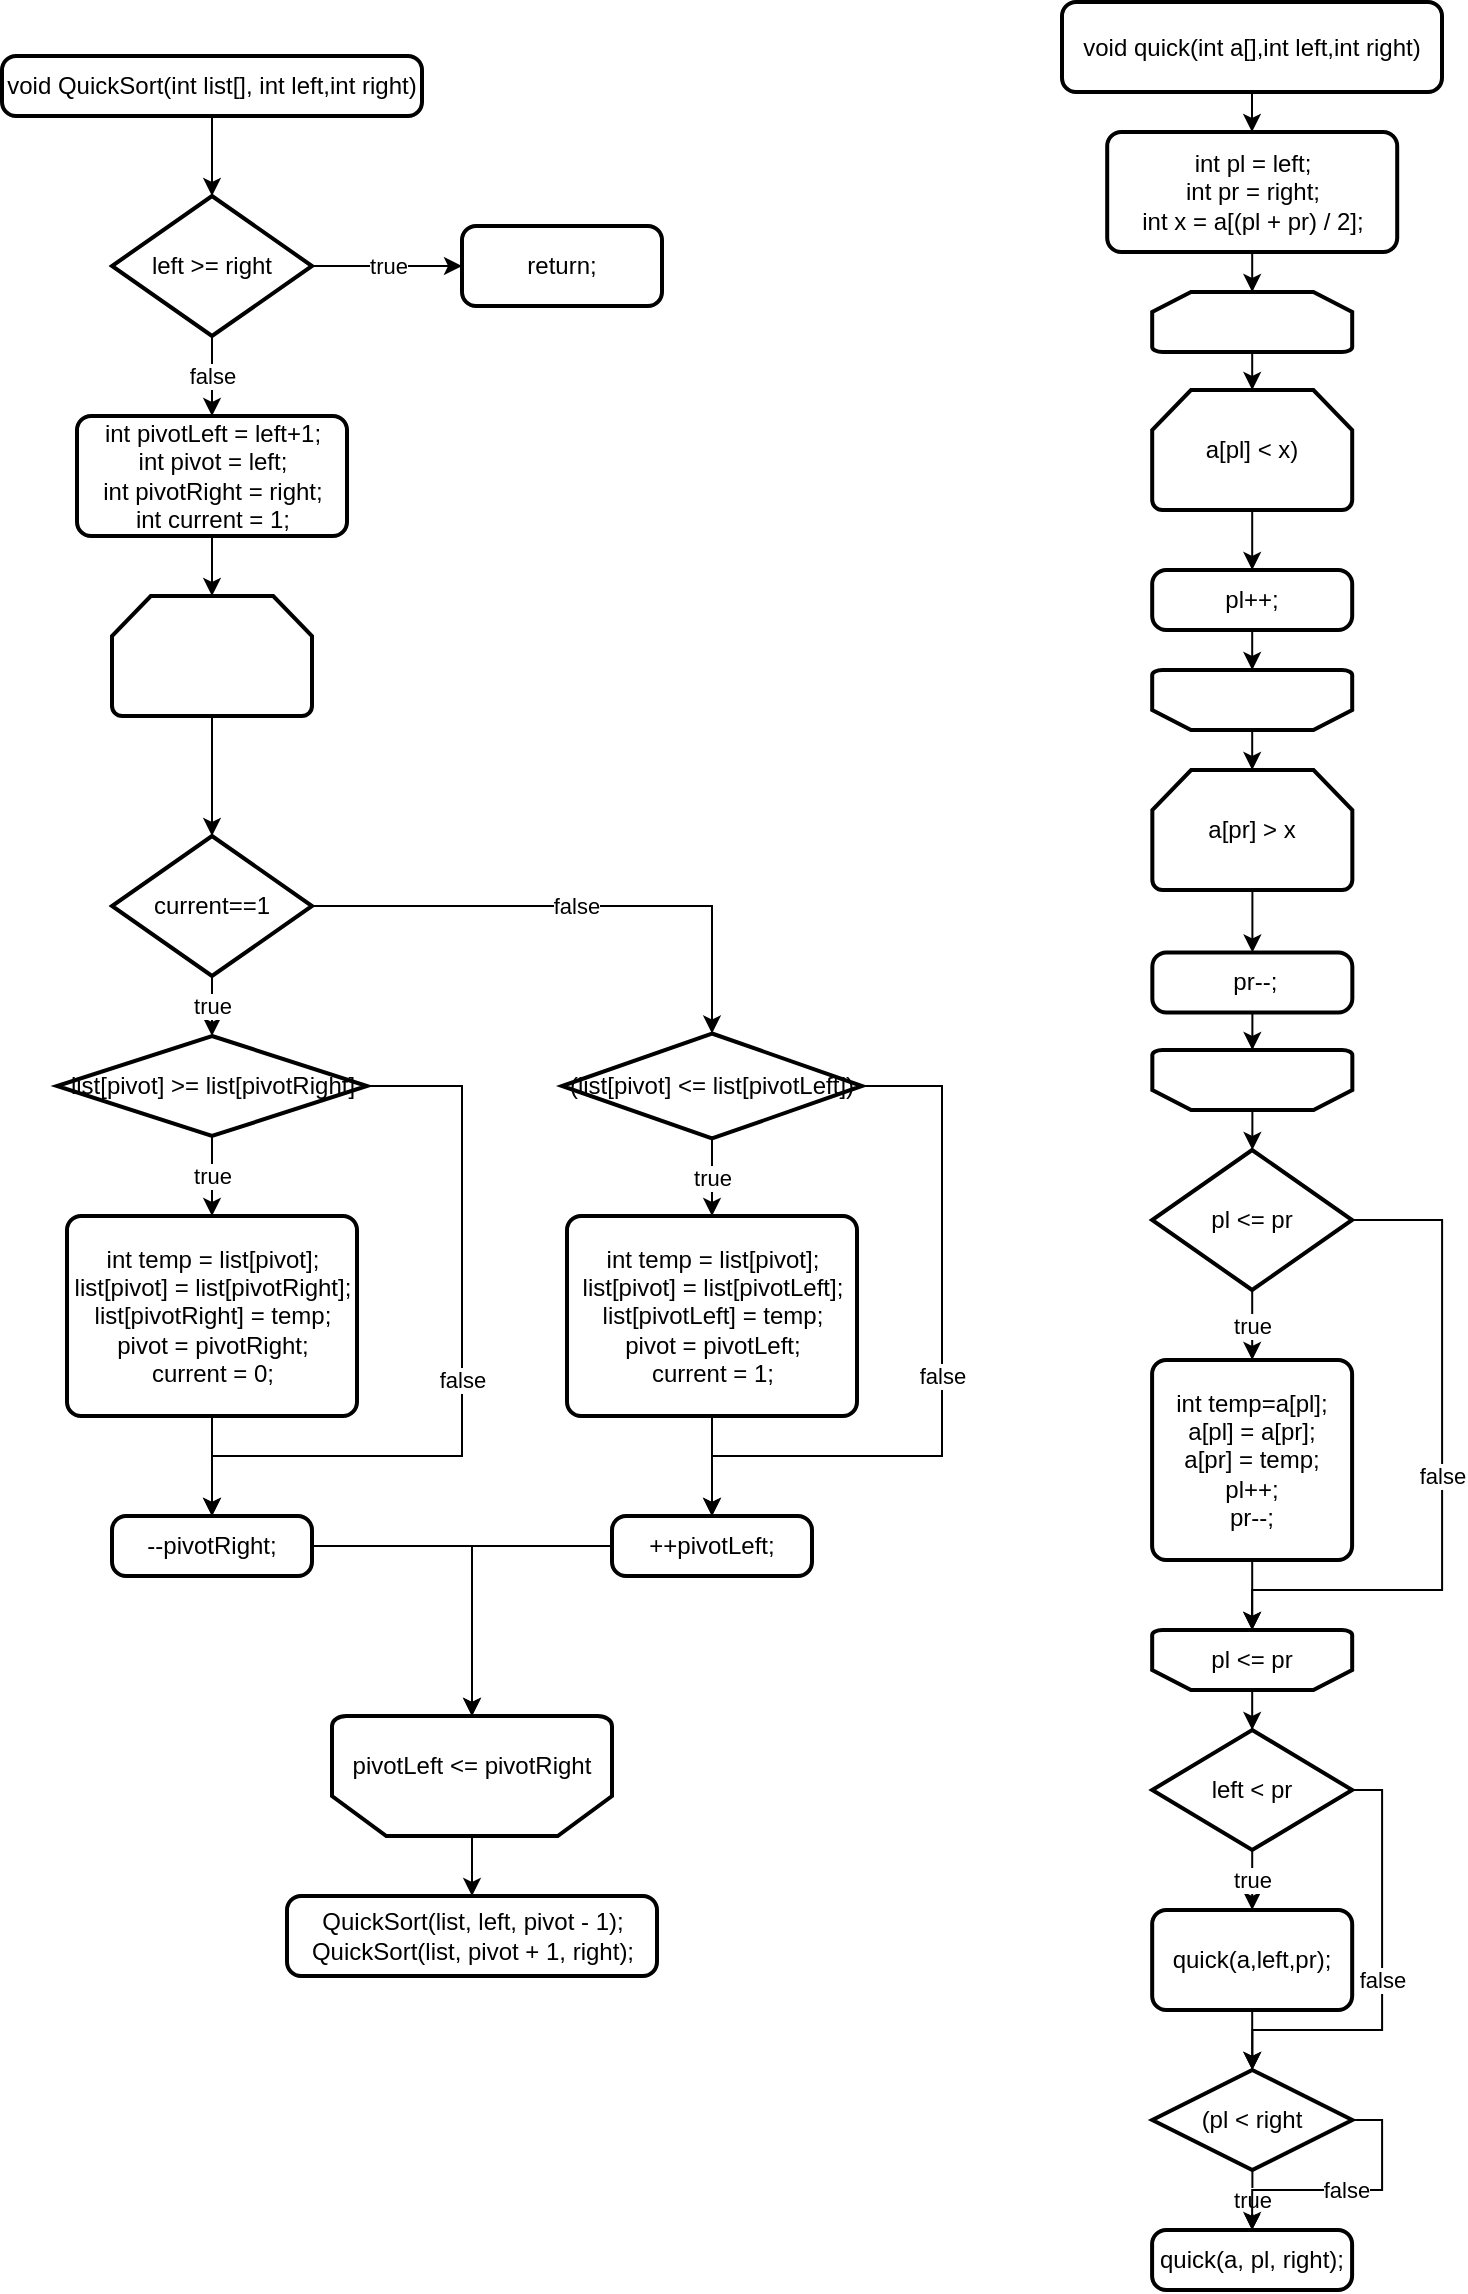 <mxfile version="20.0.1" type="github">
  <diagram id="tPbhiJVMPHg2u7HWTfNY" name="Page-1">
    <mxGraphModel dx="2591" dy="1560" grid="1" gridSize="10" guides="1" tooltips="1" connect="1" arrows="1" fold="1" page="1" pageScale="1" pageWidth="827" pageHeight="1169" math="0" shadow="0">
      <root>
        <mxCell id="0" />
        <mxCell id="1" parent="0" />
        <mxCell id="yIhh9XlG4JXM87J0rrZW-3" style="edgeStyle=orthogonalEdgeStyle;rounded=0;orthogonalLoop=1;jettySize=auto;html=1;" edge="1" parent="1" source="yIhh9XlG4JXM87J0rrZW-2" target="yIhh9XlG4JXM87J0rrZW-4">
          <mxGeometry relative="1" as="geometry">
            <mxPoint x="155" y="110" as="targetPoint" />
          </mxGeometry>
        </mxCell>
        <mxCell id="yIhh9XlG4JXM87J0rrZW-2" value="void QuickSort(int list[], int left,int right)" style="rounded=1;whiteSpace=wrap;html=1;absoluteArcSize=1;arcSize=14;strokeWidth=2;" vertex="1" parent="1">
          <mxGeometry x="50" y="40" width="210" height="30" as="geometry" />
        </mxCell>
        <mxCell id="yIhh9XlG4JXM87J0rrZW-5" value="false" style="edgeStyle=orthogonalEdgeStyle;rounded=0;orthogonalLoop=1;jettySize=auto;html=1;" edge="1" parent="1" source="yIhh9XlG4JXM87J0rrZW-4" target="yIhh9XlG4JXM87J0rrZW-6">
          <mxGeometry relative="1" as="geometry">
            <mxPoint x="155" y="240" as="targetPoint" />
          </mxGeometry>
        </mxCell>
        <mxCell id="yIhh9XlG4JXM87J0rrZW-7" value="true" style="edgeStyle=orthogonalEdgeStyle;rounded=0;orthogonalLoop=1;jettySize=auto;html=1;entryX=0;entryY=0.5;entryDx=0;entryDy=0;" edge="1" parent="1" source="yIhh9XlG4JXM87J0rrZW-4" target="yIhh9XlG4JXM87J0rrZW-32">
          <mxGeometry relative="1" as="geometry">
            <mxPoint x="290" y="145" as="targetPoint" />
          </mxGeometry>
        </mxCell>
        <mxCell id="yIhh9XlG4JXM87J0rrZW-4" value="left &gt;= right" style="strokeWidth=2;html=1;shape=mxgraph.flowchart.decision;whiteSpace=wrap;" vertex="1" parent="1">
          <mxGeometry x="105" y="110" width="100" height="70" as="geometry" />
        </mxCell>
        <mxCell id="yIhh9XlG4JXM87J0rrZW-9" style="edgeStyle=orthogonalEdgeStyle;rounded=0;orthogonalLoop=1;jettySize=auto;html=1;entryX=0.5;entryY=0;entryDx=0;entryDy=0;entryPerimeter=0;" edge="1" parent="1" source="yIhh9XlG4JXM87J0rrZW-6" target="yIhh9XlG4JXM87J0rrZW-8">
          <mxGeometry relative="1" as="geometry" />
        </mxCell>
        <mxCell id="yIhh9XlG4JXM87J0rrZW-6" value="int pivotLeft = left+1;&#xa;		int pivot = left;&#xa;		int pivotRight = right;&#xa;		int current = 1;" style="rounded=1;whiteSpace=wrap;html=1;absoluteArcSize=1;arcSize=14;strokeWidth=2;" vertex="1" parent="1">
          <mxGeometry x="87.5" y="220" width="135" height="60" as="geometry" />
        </mxCell>
        <mxCell id="yIhh9XlG4JXM87J0rrZW-11" style="edgeStyle=orthogonalEdgeStyle;rounded=0;orthogonalLoop=1;jettySize=auto;html=1;entryX=0.5;entryY=0;entryDx=0;entryDy=0;entryPerimeter=0;" edge="1" parent="1" source="yIhh9XlG4JXM87J0rrZW-8" target="yIhh9XlG4JXM87J0rrZW-10">
          <mxGeometry relative="1" as="geometry" />
        </mxCell>
        <mxCell id="yIhh9XlG4JXM87J0rrZW-8" value="" style="strokeWidth=2;html=1;shape=mxgraph.flowchart.loop_limit;whiteSpace=wrap;" vertex="1" parent="1">
          <mxGeometry x="105" y="310" width="100" height="60" as="geometry" />
        </mxCell>
        <mxCell id="yIhh9XlG4JXM87J0rrZW-12" value="true" style="edgeStyle=orthogonalEdgeStyle;rounded=0;orthogonalLoop=1;jettySize=auto;html=1;entryX=0.5;entryY=0;entryDx=0;entryDy=0;entryPerimeter=0;" edge="1" parent="1" source="yIhh9XlG4JXM87J0rrZW-10" target="yIhh9XlG4JXM87J0rrZW-15">
          <mxGeometry relative="1" as="geometry">
            <mxPoint x="155" y="530" as="targetPoint" />
          </mxGeometry>
        </mxCell>
        <mxCell id="yIhh9XlG4JXM87J0rrZW-13" value="false" style="edgeStyle=orthogonalEdgeStyle;rounded=0;orthogonalLoop=1;jettySize=auto;html=1;entryX=0.5;entryY=0;entryDx=0;entryDy=0;entryPerimeter=0;" edge="1" parent="1" source="yIhh9XlG4JXM87J0rrZW-10" target="yIhh9XlG4JXM87J0rrZW-14">
          <mxGeometry relative="1" as="geometry">
            <mxPoint x="260" y="465" as="targetPoint" />
          </mxGeometry>
        </mxCell>
        <mxCell id="yIhh9XlG4JXM87J0rrZW-10" value="current==1" style="strokeWidth=2;html=1;shape=mxgraph.flowchart.decision;whiteSpace=wrap;" vertex="1" parent="1">
          <mxGeometry x="105" y="430" width="100" height="70" as="geometry" />
        </mxCell>
        <mxCell id="yIhh9XlG4JXM87J0rrZW-21" value="true" style="edgeStyle=orthogonalEdgeStyle;rounded=0;orthogonalLoop=1;jettySize=auto;html=1;entryX=0.5;entryY=0;entryDx=0;entryDy=0;" edge="1" parent="1" source="yIhh9XlG4JXM87J0rrZW-14" target="yIhh9XlG4JXM87J0rrZW-22">
          <mxGeometry relative="1" as="geometry">
            <mxPoint x="405" y="620" as="targetPoint" />
          </mxGeometry>
        </mxCell>
        <mxCell id="yIhh9XlG4JXM87J0rrZW-25" value="false" style="edgeStyle=orthogonalEdgeStyle;rounded=0;orthogonalLoop=1;jettySize=auto;html=1;entryX=0.5;entryY=0;entryDx=0;entryDy=0;" edge="1" parent="1" source="yIhh9XlG4JXM87J0rrZW-14" target="yIhh9XlG4JXM87J0rrZW-24">
          <mxGeometry relative="1" as="geometry">
            <Array as="points">
              <mxPoint x="520" y="555" />
              <mxPoint x="520" y="740" />
              <mxPoint x="405" y="740" />
            </Array>
          </mxGeometry>
        </mxCell>
        <mxCell id="yIhh9XlG4JXM87J0rrZW-14" value="(list[pivot] &lt;= list[pivotLeft])" style="strokeWidth=2;html=1;shape=mxgraph.flowchart.decision;whiteSpace=wrap;" vertex="1" parent="1">
          <mxGeometry x="330" y="528.75" width="150" height="52.5" as="geometry" />
        </mxCell>
        <mxCell id="yIhh9XlG4JXM87J0rrZW-16" value="true" style="edgeStyle=orthogonalEdgeStyle;rounded=0;orthogonalLoop=1;jettySize=auto;html=1;entryX=0.5;entryY=0;entryDx=0;entryDy=0;" edge="1" parent="1" source="yIhh9XlG4JXM87J0rrZW-15" target="yIhh9XlG4JXM87J0rrZW-17">
          <mxGeometry relative="1" as="geometry">
            <mxPoint x="155" y="610" as="targetPoint" />
          </mxGeometry>
        </mxCell>
        <mxCell id="yIhh9XlG4JXM87J0rrZW-20" value="false" style="edgeStyle=orthogonalEdgeStyle;rounded=0;orthogonalLoop=1;jettySize=auto;html=1;entryX=0.5;entryY=0;entryDx=0;entryDy=0;" edge="1" parent="1" source="yIhh9XlG4JXM87J0rrZW-15" target="yIhh9XlG4JXM87J0rrZW-19">
          <mxGeometry relative="1" as="geometry">
            <Array as="points">
              <mxPoint x="280" y="555" />
              <mxPoint x="280" y="740" />
              <mxPoint x="155" y="740" />
            </Array>
          </mxGeometry>
        </mxCell>
        <mxCell id="yIhh9XlG4JXM87J0rrZW-15" value="list[pivot] &gt;= list[pivotRight]" style="strokeWidth=2;html=1;shape=mxgraph.flowchart.decision;whiteSpace=wrap;" vertex="1" parent="1">
          <mxGeometry x="77.5" y="530" width="155" height="50" as="geometry" />
        </mxCell>
        <mxCell id="yIhh9XlG4JXM87J0rrZW-18" style="edgeStyle=orthogonalEdgeStyle;rounded=0;orthogonalLoop=1;jettySize=auto;html=1;" edge="1" parent="1" source="yIhh9XlG4JXM87J0rrZW-17" target="yIhh9XlG4JXM87J0rrZW-19">
          <mxGeometry relative="1" as="geometry">
            <mxPoint x="155" y="760" as="targetPoint" />
          </mxGeometry>
        </mxCell>
        <mxCell id="yIhh9XlG4JXM87J0rrZW-17" value="int temp = list[pivot];&#xa;					list[pivot] = list[pivotRight];&#xa;					list[pivotRight] = temp;&#xa;					pivot = pivotRight;&#xa;					current = 0;" style="rounded=1;whiteSpace=wrap;html=1;absoluteArcSize=1;arcSize=14;strokeWidth=2;" vertex="1" parent="1">
          <mxGeometry x="82.5" y="620" width="145" height="100" as="geometry" />
        </mxCell>
        <mxCell id="yIhh9XlG4JXM87J0rrZW-26" style="edgeStyle=orthogonalEdgeStyle;rounded=0;orthogonalLoop=1;jettySize=auto;html=1;" edge="1" parent="1" source="yIhh9XlG4JXM87J0rrZW-19" target="yIhh9XlG4JXM87J0rrZW-27">
          <mxGeometry relative="1" as="geometry">
            <mxPoint x="280" y="850" as="targetPoint" />
          </mxGeometry>
        </mxCell>
        <mxCell id="yIhh9XlG4JXM87J0rrZW-19" value="--pivotRight;" style="rounded=1;whiteSpace=wrap;html=1;absoluteArcSize=1;arcSize=14;strokeWidth=2;" vertex="1" parent="1">
          <mxGeometry x="105" y="770" width="100" height="30" as="geometry" />
        </mxCell>
        <mxCell id="yIhh9XlG4JXM87J0rrZW-23" style="edgeStyle=orthogonalEdgeStyle;rounded=0;orthogonalLoop=1;jettySize=auto;html=1;" edge="1" parent="1" source="yIhh9XlG4JXM87J0rrZW-22" target="yIhh9XlG4JXM87J0rrZW-24">
          <mxGeometry relative="1" as="geometry">
            <mxPoint x="405" y="770" as="targetPoint" />
          </mxGeometry>
        </mxCell>
        <mxCell id="yIhh9XlG4JXM87J0rrZW-22" value="int temp = list[pivot];&#xa;					list[pivot] = list[pivotLeft];&#xa;					list[pivotLeft] = temp;&#xa;					pivot = pivotLeft;&#xa;					current = 1;" style="rounded=1;whiteSpace=wrap;html=1;absoluteArcSize=1;arcSize=14;strokeWidth=2;" vertex="1" parent="1">
          <mxGeometry x="332.5" y="620" width="145" height="100" as="geometry" />
        </mxCell>
        <mxCell id="yIhh9XlG4JXM87J0rrZW-28" style="edgeStyle=orthogonalEdgeStyle;rounded=0;orthogonalLoop=1;jettySize=auto;html=1;entryX=0.5;entryY=1;entryDx=0;entryDy=0;entryPerimeter=0;" edge="1" parent="1" source="yIhh9XlG4JXM87J0rrZW-24" target="yIhh9XlG4JXM87J0rrZW-27">
          <mxGeometry relative="1" as="geometry">
            <Array as="points">
              <mxPoint x="285" y="785" />
            </Array>
          </mxGeometry>
        </mxCell>
        <mxCell id="yIhh9XlG4JXM87J0rrZW-24" value="++pivotLeft;" style="rounded=1;whiteSpace=wrap;html=1;absoluteArcSize=1;arcSize=14;strokeWidth=2;" vertex="1" parent="1">
          <mxGeometry x="355" y="770" width="100" height="30" as="geometry" />
        </mxCell>
        <mxCell id="yIhh9XlG4JXM87J0rrZW-31" style="edgeStyle=orthogonalEdgeStyle;rounded=0;orthogonalLoop=1;jettySize=auto;html=1;exitX=0.5;exitY=0;exitDx=0;exitDy=0;exitPerimeter=0;entryX=0.5;entryY=0;entryDx=0;entryDy=0;" edge="1" parent="1" source="yIhh9XlG4JXM87J0rrZW-27" target="yIhh9XlG4JXM87J0rrZW-30">
          <mxGeometry relative="1" as="geometry" />
        </mxCell>
        <mxCell id="yIhh9XlG4JXM87J0rrZW-27" value="" style="strokeWidth=2;html=1;shape=mxgraph.flowchart.loop_limit;whiteSpace=wrap;rotation=-180;" vertex="1" parent="1">
          <mxGeometry x="215" y="870" width="140" height="60" as="geometry" />
        </mxCell>
        <mxCell id="yIhh9XlG4JXM87J0rrZW-29" value="pivotLeft &lt;= pivotRight" style="text;html=1;strokeColor=none;fillColor=none;align=center;verticalAlign=middle;whiteSpace=wrap;rounded=0;" vertex="1" parent="1">
          <mxGeometry x="215" y="880" width="140" height="30" as="geometry" />
        </mxCell>
        <mxCell id="yIhh9XlG4JXM87J0rrZW-30" value="QuickSort(list, left, pivot - 1);&#xa;		QuickSort(list, pivot + 1, right);" style="rounded=1;whiteSpace=wrap;html=1;absoluteArcSize=1;arcSize=14;strokeWidth=2;" vertex="1" parent="1">
          <mxGeometry x="192.5" y="960" width="185" height="40" as="geometry" />
        </mxCell>
        <mxCell id="yIhh9XlG4JXM87J0rrZW-32" value="return;" style="rounded=1;whiteSpace=wrap;html=1;absoluteArcSize=1;arcSize=14;strokeWidth=2;" vertex="1" parent="1">
          <mxGeometry x="280" y="125" width="100" height="40" as="geometry" />
        </mxCell>
        <mxCell id="yIhh9XlG4JXM87J0rrZW-35" style="edgeStyle=orthogonalEdgeStyle;rounded=0;orthogonalLoop=1;jettySize=auto;html=1;" edge="1" parent="1" source="yIhh9XlG4JXM87J0rrZW-33" target="yIhh9XlG4JXM87J0rrZW-36">
          <mxGeometry relative="1" as="geometry">
            <mxPoint x="675" y="88.0" as="targetPoint" />
          </mxGeometry>
        </mxCell>
        <mxCell id="yIhh9XlG4JXM87J0rrZW-33" value="void quick(int a[],int left,int right)" style="rounded=1;whiteSpace=wrap;html=1;absoluteArcSize=1;arcSize=14;strokeWidth=2;" vertex="1" parent="1">
          <mxGeometry x="580" y="13" width="190" height="45" as="geometry" />
        </mxCell>
        <mxCell id="yIhh9XlG4JXM87J0rrZW-37" style="edgeStyle=orthogonalEdgeStyle;rounded=0;orthogonalLoop=1;jettySize=auto;html=1;entryX=0.5;entryY=0;entryDx=0;entryDy=0;entryPerimeter=0;" edge="1" parent="1" source="yIhh9XlG4JXM87J0rrZW-36" target="yIhh9XlG4JXM87J0rrZW-39">
          <mxGeometry relative="1" as="geometry">
            <mxPoint x="675.1" y="188.0" as="targetPoint" />
          </mxGeometry>
        </mxCell>
        <mxCell id="yIhh9XlG4JXM87J0rrZW-36" value="int pl = left;&#xa;	int pr = right;&#xa;	int x = a[(pl + pr) / 2];" style="rounded=1;whiteSpace=wrap;html=1;absoluteArcSize=1;arcSize=14;strokeWidth=2;" vertex="1" parent="1">
          <mxGeometry x="602.6" y="78" width="145" height="60" as="geometry" />
        </mxCell>
        <mxCell id="yIhh9XlG4JXM87J0rrZW-40" style="edgeStyle=orthogonalEdgeStyle;rounded=0;orthogonalLoop=1;jettySize=auto;html=1;entryX=0.5;entryY=0;entryDx=0;entryDy=0;entryPerimeter=0;" edge="1" parent="1" source="yIhh9XlG4JXM87J0rrZW-39" target="yIhh9XlG4JXM87J0rrZW-41">
          <mxGeometry relative="1" as="geometry">
            <mxPoint x="675.1" y="298" as="targetPoint" />
          </mxGeometry>
        </mxCell>
        <mxCell id="yIhh9XlG4JXM87J0rrZW-39" value="" style="strokeWidth=2;html=1;shape=mxgraph.flowchart.loop_limit;whiteSpace=wrap;" vertex="1" parent="1">
          <mxGeometry x="625.1" y="158" width="100" height="30" as="geometry" />
        </mxCell>
        <mxCell id="yIhh9XlG4JXM87J0rrZW-42" style="edgeStyle=orthogonalEdgeStyle;rounded=0;orthogonalLoop=1;jettySize=auto;html=1;" edge="1" parent="1" source="yIhh9XlG4JXM87J0rrZW-41" target="yIhh9XlG4JXM87J0rrZW-43">
          <mxGeometry relative="1" as="geometry">
            <mxPoint x="675.1" y="327" as="targetPoint" />
          </mxGeometry>
        </mxCell>
        <mxCell id="yIhh9XlG4JXM87J0rrZW-41" value="a[pl] &lt; x)" style="strokeWidth=2;html=1;shape=mxgraph.flowchart.loop_limit;whiteSpace=wrap;" vertex="1" parent="1">
          <mxGeometry x="625.1" y="207" width="100" height="60" as="geometry" />
        </mxCell>
        <mxCell id="yIhh9XlG4JXM87J0rrZW-44" style="edgeStyle=orthogonalEdgeStyle;rounded=0;orthogonalLoop=1;jettySize=auto;html=1;entryX=0.5;entryY=1;entryDx=0;entryDy=0;entryPerimeter=0;" edge="1" parent="1" source="yIhh9XlG4JXM87J0rrZW-43" target="yIhh9XlG4JXM87J0rrZW-45">
          <mxGeometry relative="1" as="geometry">
            <mxPoint x="675.1" y="367" as="targetPoint" />
          </mxGeometry>
        </mxCell>
        <mxCell id="yIhh9XlG4JXM87J0rrZW-43" value="pl++;" style="rounded=1;whiteSpace=wrap;html=1;absoluteArcSize=1;arcSize=14;strokeWidth=2;" vertex="1" parent="1">
          <mxGeometry x="625.1" y="297" width="100" height="30" as="geometry" />
        </mxCell>
        <mxCell id="yIhh9XlG4JXM87J0rrZW-51" style="edgeStyle=orthogonalEdgeStyle;rounded=0;orthogonalLoop=1;jettySize=auto;html=1;" edge="1" parent="1" source="yIhh9XlG4JXM87J0rrZW-45" target="yIhh9XlG4JXM87J0rrZW-47">
          <mxGeometry relative="1" as="geometry" />
        </mxCell>
        <mxCell id="yIhh9XlG4JXM87J0rrZW-45" value="" style="strokeWidth=2;html=1;shape=mxgraph.flowchart.loop_limit;whiteSpace=wrap;rotation=-180;" vertex="1" parent="1">
          <mxGeometry x="625.1" y="347" width="100" height="30" as="geometry" />
        </mxCell>
        <mxCell id="yIhh9XlG4JXM87J0rrZW-46" style="edgeStyle=orthogonalEdgeStyle;rounded=0;orthogonalLoop=1;jettySize=auto;html=1;" edge="1" parent="1" source="yIhh9XlG4JXM87J0rrZW-47" target="yIhh9XlG4JXM87J0rrZW-49">
          <mxGeometry relative="1" as="geometry">
            <mxPoint x="675.17" y="537" as="targetPoint" />
          </mxGeometry>
        </mxCell>
        <mxCell id="yIhh9XlG4JXM87J0rrZW-47" value="a[pr] &amp;gt; x" style="strokeWidth=2;html=1;shape=mxgraph.flowchart.loop_limit;whiteSpace=wrap;" vertex="1" parent="1">
          <mxGeometry x="625.17" y="397" width="100" height="60" as="geometry" />
        </mxCell>
        <mxCell id="yIhh9XlG4JXM87J0rrZW-48" style="edgeStyle=orthogonalEdgeStyle;rounded=0;orthogonalLoop=1;jettySize=auto;html=1;entryX=0.5;entryY=1;entryDx=0;entryDy=0;entryPerimeter=0;" edge="1" parent="1" source="yIhh9XlG4JXM87J0rrZW-49" target="yIhh9XlG4JXM87J0rrZW-50">
          <mxGeometry relative="1" as="geometry">
            <mxPoint x="675.17" y="577" as="targetPoint" />
          </mxGeometry>
        </mxCell>
        <mxCell id="yIhh9XlG4JXM87J0rrZW-49" value="&amp;nbsp;pr--;" style="rounded=1;whiteSpace=wrap;html=1;absoluteArcSize=1;arcSize=14;strokeWidth=2;" vertex="1" parent="1">
          <mxGeometry x="625.17" y="488.25" width="100" height="30" as="geometry" />
        </mxCell>
        <mxCell id="yIhh9XlG4JXM87J0rrZW-52" style="edgeStyle=orthogonalEdgeStyle;rounded=0;orthogonalLoop=1;jettySize=auto;html=1;" edge="1" parent="1" source="yIhh9XlG4JXM87J0rrZW-50" target="yIhh9XlG4JXM87J0rrZW-53">
          <mxGeometry relative="1" as="geometry">
            <mxPoint x="675.17" y="667" as="targetPoint" />
          </mxGeometry>
        </mxCell>
        <mxCell id="yIhh9XlG4JXM87J0rrZW-50" value="" style="strokeWidth=2;html=1;shape=mxgraph.flowchart.loop_limit;whiteSpace=wrap;rotation=-180;" vertex="1" parent="1">
          <mxGeometry x="625.17" y="537" width="100" height="30" as="geometry" />
        </mxCell>
        <mxCell id="yIhh9XlG4JXM87J0rrZW-54" value="true" style="edgeStyle=orthogonalEdgeStyle;rounded=0;orthogonalLoop=1;jettySize=auto;html=1;" edge="1" parent="1" source="yIhh9XlG4JXM87J0rrZW-53" target="yIhh9XlG4JXM87J0rrZW-55">
          <mxGeometry relative="1" as="geometry">
            <mxPoint x="675.05" y="697" as="targetPoint" />
          </mxGeometry>
        </mxCell>
        <mxCell id="yIhh9XlG4JXM87J0rrZW-56" value="false" style="edgeStyle=orthogonalEdgeStyle;rounded=0;orthogonalLoop=1;jettySize=auto;html=1;" edge="1" parent="1" source="yIhh9XlG4JXM87J0rrZW-53" target="yIhh9XlG4JXM87J0rrZW-57">
          <mxGeometry relative="1" as="geometry">
            <mxPoint x="760.05" y="837" as="targetPoint" />
            <Array as="points">
              <mxPoint x="770.05" y="622" />
              <mxPoint x="770.05" y="807" />
              <mxPoint x="675.05" y="807" />
            </Array>
          </mxGeometry>
        </mxCell>
        <mxCell id="yIhh9XlG4JXM87J0rrZW-53" value="pl &lt;= pr" style="strokeWidth=2;html=1;shape=mxgraph.flowchart.decision;whiteSpace=wrap;" vertex="1" parent="1">
          <mxGeometry x="625.05" y="587" width="100" height="70" as="geometry" />
        </mxCell>
        <mxCell id="yIhh9XlG4JXM87J0rrZW-58" value="" style="edgeStyle=orthogonalEdgeStyle;rounded=0;orthogonalLoop=1;jettySize=auto;html=1;" edge="1" parent="1" source="yIhh9XlG4JXM87J0rrZW-55" target="yIhh9XlG4JXM87J0rrZW-57">
          <mxGeometry relative="1" as="geometry" />
        </mxCell>
        <mxCell id="yIhh9XlG4JXM87J0rrZW-55" value="int temp=a[pl];&#xa;			a[pl] = a[pr];&#xa;			a[pr] = temp;&#xa;			pl++;&#xa;			pr--;" style="rounded=1;whiteSpace=wrap;html=1;absoluteArcSize=1;arcSize=14;strokeWidth=2;" vertex="1" parent="1">
          <mxGeometry x="625.05" y="692" width="100" height="100" as="geometry" />
        </mxCell>
        <mxCell id="yIhh9XlG4JXM87J0rrZW-60" style="edgeStyle=orthogonalEdgeStyle;rounded=0;orthogonalLoop=1;jettySize=auto;html=1;entryX=0.5;entryY=0;entryDx=0;entryDy=0;entryPerimeter=0;" edge="1" parent="1" source="yIhh9XlG4JXM87J0rrZW-57" target="yIhh9XlG4JXM87J0rrZW-61">
          <mxGeometry relative="1" as="geometry">
            <mxPoint x="675.09" y="897" as="targetPoint" />
          </mxGeometry>
        </mxCell>
        <mxCell id="yIhh9XlG4JXM87J0rrZW-57" value="" style="strokeWidth=2;html=1;shape=mxgraph.flowchart.loop_limit;whiteSpace=wrap;rotation=-180;" vertex="1" parent="1">
          <mxGeometry x="625.09" y="827" width="100" height="30" as="geometry" />
        </mxCell>
        <mxCell id="yIhh9XlG4JXM87J0rrZW-59" value="pl &lt;= pr" style="text;html=1;strokeColor=none;fillColor=none;align=center;verticalAlign=middle;whiteSpace=wrap;rounded=0;" vertex="1" parent="1">
          <mxGeometry x="645.09" y="832" width="60" height="20" as="geometry" />
        </mxCell>
        <mxCell id="yIhh9XlG4JXM87J0rrZW-62" value="true" style="edgeStyle=orthogonalEdgeStyle;rounded=0;orthogonalLoop=1;jettySize=auto;html=1;entryX=0.5;entryY=0;entryDx=0;entryDy=0;" edge="1" parent="1" source="yIhh9XlG4JXM87J0rrZW-61" target="yIhh9XlG4JXM87J0rrZW-63">
          <mxGeometry relative="1" as="geometry">
            <mxPoint x="675.09" y="967" as="targetPoint" />
          </mxGeometry>
        </mxCell>
        <mxCell id="yIhh9XlG4JXM87J0rrZW-66" value="false" style="edgeStyle=orthogonalEdgeStyle;rounded=0;orthogonalLoop=1;jettySize=auto;html=1;entryX=0.5;entryY=0;entryDx=0;entryDy=0;entryPerimeter=0;" edge="1" parent="1" source="yIhh9XlG4JXM87J0rrZW-61" target="yIhh9XlG4JXM87J0rrZW-65">
          <mxGeometry relative="1" as="geometry">
            <Array as="points">
              <mxPoint x="740.05" y="907" />
              <mxPoint x="740.05" y="1027" />
              <mxPoint x="675.05" y="1027" />
            </Array>
          </mxGeometry>
        </mxCell>
        <mxCell id="yIhh9XlG4JXM87J0rrZW-61" value="left &lt; pr" style="strokeWidth=2;html=1;shape=mxgraph.flowchart.decision;whiteSpace=wrap;" vertex="1" parent="1">
          <mxGeometry x="625.09" y="877" width="100" height="60" as="geometry" />
        </mxCell>
        <mxCell id="yIhh9XlG4JXM87J0rrZW-64" style="edgeStyle=orthogonalEdgeStyle;rounded=0;orthogonalLoop=1;jettySize=auto;html=1;entryX=0.5;entryY=0;entryDx=0;entryDy=0;entryPerimeter=0;" edge="1" parent="1" source="yIhh9XlG4JXM87J0rrZW-63" target="yIhh9XlG4JXM87J0rrZW-65">
          <mxGeometry relative="1" as="geometry">
            <mxPoint x="675.09" y="1047" as="targetPoint" />
          </mxGeometry>
        </mxCell>
        <mxCell id="yIhh9XlG4JXM87J0rrZW-63" value="quick(a,left,pr);" style="rounded=1;whiteSpace=wrap;html=1;absoluteArcSize=1;arcSize=14;strokeWidth=2;" vertex="1" parent="1">
          <mxGeometry x="625.09" y="967" width="100" height="50" as="geometry" />
        </mxCell>
        <mxCell id="yIhh9XlG4JXM87J0rrZW-67" value="true" style="edgeStyle=orthogonalEdgeStyle;rounded=0;orthogonalLoop=1;jettySize=auto;html=1;entryX=0.5;entryY=0;entryDx=0;entryDy=0;" edge="1" parent="1" source="yIhh9XlG4JXM87J0rrZW-65" target="yIhh9XlG4JXM87J0rrZW-68">
          <mxGeometry relative="1" as="geometry">
            <mxPoint x="675.15" y="1127" as="targetPoint" />
          </mxGeometry>
        </mxCell>
        <mxCell id="yIhh9XlG4JXM87J0rrZW-69" value="false" style="edgeStyle=orthogonalEdgeStyle;rounded=0;orthogonalLoop=1;jettySize=auto;html=1;entryX=0.5;entryY=0;entryDx=0;entryDy=0;" edge="1" parent="1" source="yIhh9XlG4JXM87J0rrZW-65" target="yIhh9XlG4JXM87J0rrZW-68">
          <mxGeometry relative="1" as="geometry">
            <Array as="points">
              <mxPoint x="740.05" y="1072" />
              <mxPoint x="740.05" y="1107" />
              <mxPoint x="675.05" y="1107" />
            </Array>
          </mxGeometry>
        </mxCell>
        <mxCell id="yIhh9XlG4JXM87J0rrZW-65" value="(pl &lt; right" style="strokeWidth=2;html=1;shape=mxgraph.flowchart.decision;whiteSpace=wrap;" vertex="1" parent="1">
          <mxGeometry x="625.15" y="1047" width="100" height="50" as="geometry" />
        </mxCell>
        <mxCell id="yIhh9XlG4JXM87J0rrZW-68" value="quick(a, pl, right);" style="rounded=1;whiteSpace=wrap;html=1;absoluteArcSize=1;arcSize=14;strokeWidth=2;" vertex="1" parent="1">
          <mxGeometry x="625.05" y="1127" width="100" height="30" as="geometry" />
        </mxCell>
      </root>
    </mxGraphModel>
  </diagram>
</mxfile>
